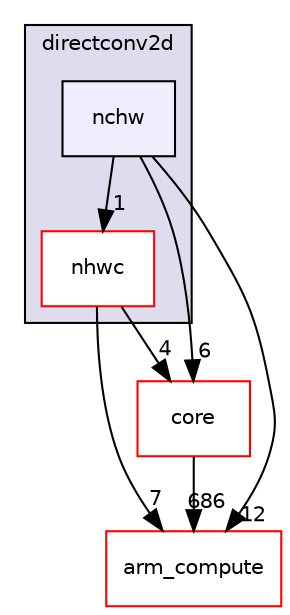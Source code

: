 digraph "src/cpu/kernels/directconv2d/nchw" {
  compound=true
  node [ fontsize="10", fontname="Helvetica"];
  edge [ labelfontsize="10", labelfontname="Helvetica"];
  subgraph clusterdir_da26c206cb738938134a393072f55968 {
    graph [ bgcolor="#ddddee", pencolor="black", label="directconv2d" fontname="Helvetica", fontsize="10", URL="dir_da26c206cb738938134a393072f55968.xhtml"]
  dir_f0f309bec51ee57c068b104738fc6fbb [shape=box label="nhwc" fillcolor="white" style="filled" color="red" URL="dir_f0f309bec51ee57c068b104738fc6fbb.xhtml"];
  dir_a36841fb7ad02ee975d4c167586b8a07 [shape=box, label="nchw", style="filled", fillcolor="#eeeeff", pencolor="black", URL="dir_a36841fb7ad02ee975d4c167586b8a07.xhtml"];
  }
  dir_214608ef36d61442cb2b0c1c4e9a7def [shape=box label="arm_compute" fillcolor="white" style="filled" color="red" URL="dir_214608ef36d61442cb2b0c1c4e9a7def.xhtml"];
  dir_aebb8dcc11953d78e620bbef0b9e2183 [shape=box label="core" fillcolor="white" style="filled" color="red" URL="dir_aebb8dcc11953d78e620bbef0b9e2183.xhtml"];
  dir_a36841fb7ad02ee975d4c167586b8a07->dir_214608ef36d61442cb2b0c1c4e9a7def [headlabel="12", labeldistance=1.5 headhref="dir_000434_000000.xhtml"];
  dir_a36841fb7ad02ee975d4c167586b8a07->dir_aebb8dcc11953d78e620bbef0b9e2183 [headlabel="6", labeldistance=1.5 headhref="dir_000434_000017.xhtml"];
  dir_a36841fb7ad02ee975d4c167586b8a07->dir_f0f309bec51ee57c068b104738fc6fbb [headlabel="1", labeldistance=1.5 headhref="dir_000434_000435.xhtml"];
  dir_f0f309bec51ee57c068b104738fc6fbb->dir_214608ef36d61442cb2b0c1c4e9a7def [headlabel="7", labeldistance=1.5 headhref="dir_000435_000000.xhtml"];
  dir_f0f309bec51ee57c068b104738fc6fbb->dir_aebb8dcc11953d78e620bbef0b9e2183 [headlabel="4", labeldistance=1.5 headhref="dir_000435_000017.xhtml"];
  dir_aebb8dcc11953d78e620bbef0b9e2183->dir_214608ef36d61442cb2b0c1c4e9a7def [headlabel="686", labeldistance=1.5 headhref="dir_000017_000000.xhtml"];
}
